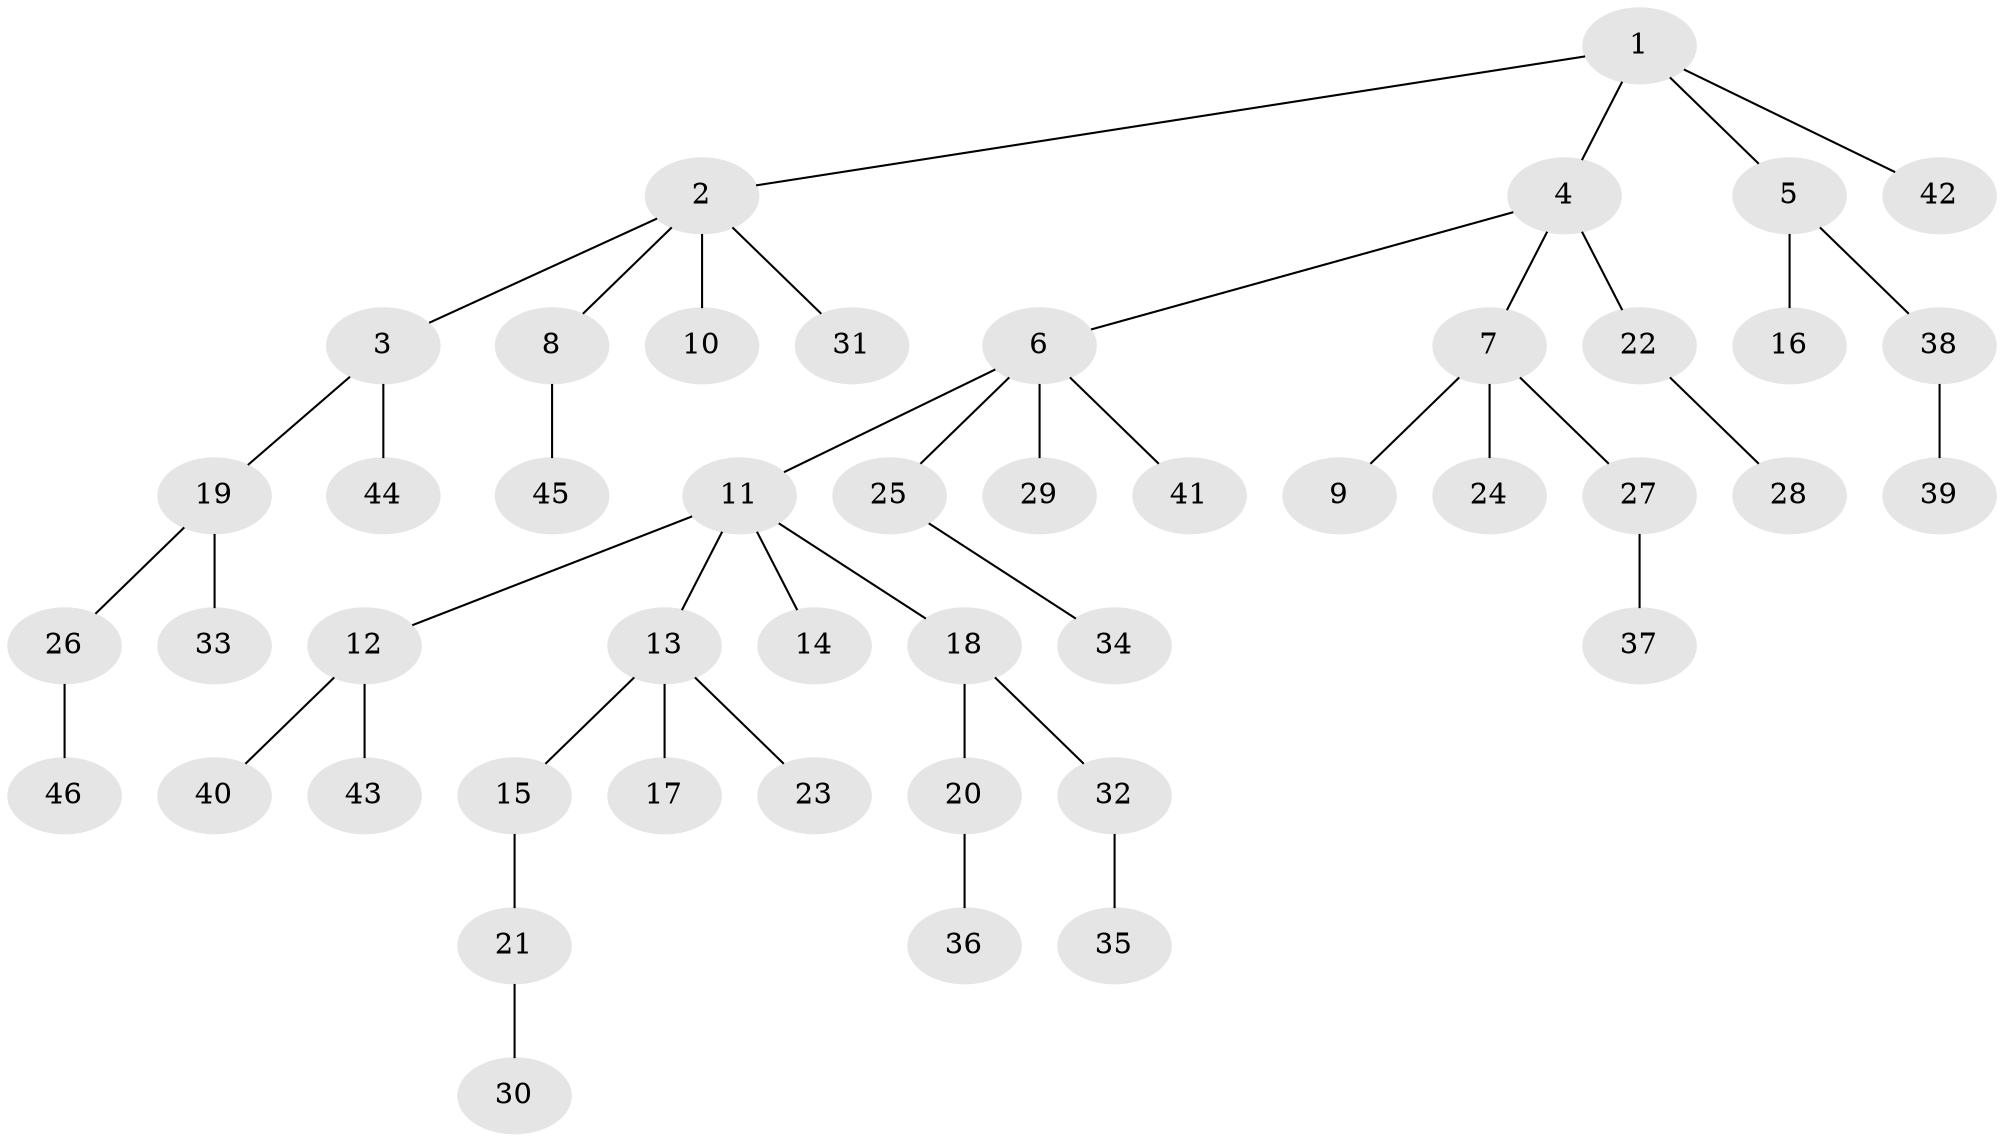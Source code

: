 // original degree distribution, {5: 0.034482758620689655, 6: 0.011494252873563218, 4: 0.05747126436781609, 3: 0.12643678160919541, 2: 0.28735632183908044, 7: 0.011494252873563218, 1: 0.47126436781609193}
// Generated by graph-tools (version 1.1) at 2025/36/03/09/25 02:36:35]
// undirected, 46 vertices, 45 edges
graph export_dot {
graph [start="1"]
  node [color=gray90,style=filled];
  1;
  2;
  3;
  4;
  5;
  6;
  7;
  8;
  9;
  10;
  11;
  12;
  13;
  14;
  15;
  16;
  17;
  18;
  19;
  20;
  21;
  22;
  23;
  24;
  25;
  26;
  27;
  28;
  29;
  30;
  31;
  32;
  33;
  34;
  35;
  36;
  37;
  38;
  39;
  40;
  41;
  42;
  43;
  44;
  45;
  46;
  1 -- 2 [weight=1.0];
  1 -- 4 [weight=1.0];
  1 -- 5 [weight=1.0];
  1 -- 42 [weight=1.0];
  2 -- 3 [weight=1.0];
  2 -- 8 [weight=1.0];
  2 -- 10 [weight=1.0];
  2 -- 31 [weight=1.0];
  3 -- 19 [weight=1.0];
  3 -- 44 [weight=1.0];
  4 -- 6 [weight=1.0];
  4 -- 7 [weight=1.0];
  4 -- 22 [weight=1.0];
  5 -- 16 [weight=2.0];
  5 -- 38 [weight=1.0];
  6 -- 11 [weight=2.0];
  6 -- 25 [weight=1.0];
  6 -- 29 [weight=1.0];
  6 -- 41 [weight=1.0];
  7 -- 9 [weight=1.0];
  7 -- 24 [weight=1.0];
  7 -- 27 [weight=1.0];
  8 -- 45 [weight=1.0];
  11 -- 12 [weight=1.0];
  11 -- 13 [weight=1.0];
  11 -- 14 [weight=1.0];
  11 -- 18 [weight=1.0];
  12 -- 40 [weight=1.0];
  12 -- 43 [weight=1.0];
  13 -- 15 [weight=1.0];
  13 -- 17 [weight=1.0];
  13 -- 23 [weight=1.0];
  15 -- 21 [weight=1.0];
  18 -- 20 [weight=1.0];
  18 -- 32 [weight=1.0];
  19 -- 26 [weight=1.0];
  19 -- 33 [weight=1.0];
  20 -- 36 [weight=1.0];
  21 -- 30 [weight=2.0];
  22 -- 28 [weight=1.0];
  25 -- 34 [weight=1.0];
  26 -- 46 [weight=1.0];
  27 -- 37 [weight=1.0];
  32 -- 35 [weight=1.0];
  38 -- 39 [weight=1.0];
}

